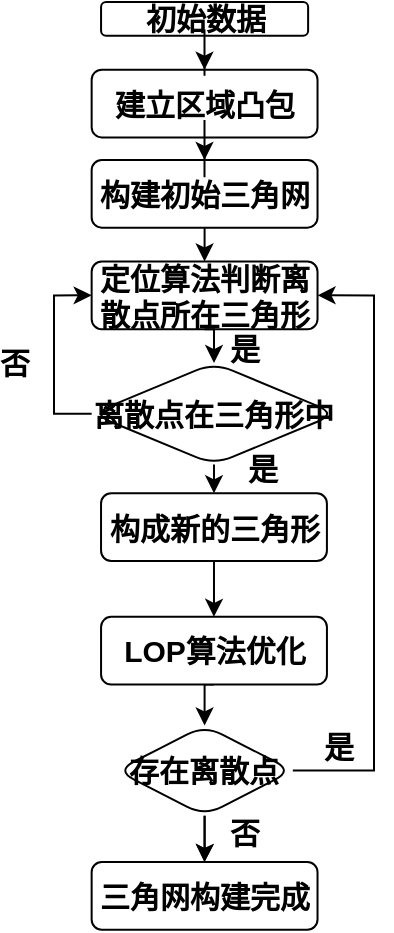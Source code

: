 <mxfile version="14.4.9" type="github">
  <diagram id="C5RBs43oDa-KdzZeNtuy" name="Page-1">
    <mxGraphModel dx="1278" dy="548" grid="1" gridSize="10" guides="1" tooltips="1" connect="1" arrows="1" fold="1" page="1" pageScale="1" pageWidth="827" pageHeight="1169" math="0" shadow="0">
      <root>
        <mxCell id="WIyWlLk6GJQsqaUBKTNV-0" />
        <mxCell id="WIyWlLk6GJQsqaUBKTNV-1" parent="WIyWlLk6GJQsqaUBKTNV-0" />
        <mxCell id="8Qs-TF6ljIgiQCCs90ox-58" value="" style="group" vertex="1" connectable="0" parent="WIyWlLk6GJQsqaUBKTNV-1">
          <mxGeometry x="150" y="380" width="160" height="453.85" as="geometry" />
        </mxCell>
        <mxCell id="WIyWlLk6GJQsqaUBKTNV-3" value="初始数据" style="rounded=1;whiteSpace=wrap;html=1;fontSize=15;glass=0;strokeWidth=1;shadow=0;fontStyle=1;spacing=2;" parent="8Qs-TF6ljIgiQCCs90ox-58" vertex="1">
          <mxGeometry x="23.529" width="103.529" height="16.923" as="geometry" />
        </mxCell>
        <mxCell id="8Qs-TF6ljIgiQCCs90ox-5" value="建立区域凸包" style="whiteSpace=wrap;html=1;rounded=1;shadow=0;strokeWidth=1;glass=0;fontStyle=1;spacing=2;fontSize=15;" vertex="1" parent="8Qs-TF6ljIgiQCCs90ox-58">
          <mxGeometry x="18.824" y="33.846" width="112.941" height="33.846" as="geometry" />
        </mxCell>
        <mxCell id="8Qs-TF6ljIgiQCCs90ox-6" value="" style="edgeStyle=orthogonalEdgeStyle;rounded=0;orthogonalLoop=1;jettySize=auto;html=1;fontStyle=1;spacing=2;fontSize=15;" edge="1" parent="8Qs-TF6ljIgiQCCs90ox-58" source="WIyWlLk6GJQsqaUBKTNV-3" target="8Qs-TF6ljIgiQCCs90ox-5">
          <mxGeometry relative="1" as="geometry" />
        </mxCell>
        <mxCell id="8Qs-TF6ljIgiQCCs90ox-7" value="构建初始三角网" style="whiteSpace=wrap;html=1;rounded=1;shadow=0;strokeWidth=1;glass=0;fontStyle=1;spacing=2;fontSize=15;" vertex="1" parent="8Qs-TF6ljIgiQCCs90ox-58">
          <mxGeometry x="18.824" y="78.974" width="112.941" height="33.846" as="geometry" />
        </mxCell>
        <mxCell id="8Qs-TF6ljIgiQCCs90ox-8" value="" style="edgeStyle=orthogonalEdgeStyle;rounded=0;orthogonalLoop=1;jettySize=auto;html=1;fontStyle=1;spacing=2;fontSize=15;" edge="1" parent="8Qs-TF6ljIgiQCCs90ox-58" source="8Qs-TF6ljIgiQCCs90ox-5" target="8Qs-TF6ljIgiQCCs90ox-7">
          <mxGeometry relative="1" as="geometry" />
        </mxCell>
        <mxCell id="8Qs-TF6ljIgiQCCs90ox-11" value="定位算法判断离散点所在三角形" style="whiteSpace=wrap;html=1;rounded=1;shadow=0;strokeWidth=1;glass=0;fontStyle=1;spacing=2;fontSize=15;" vertex="1" parent="8Qs-TF6ljIgiQCCs90ox-58">
          <mxGeometry x="18.824" y="129.744" width="112.941" height="33.846" as="geometry" />
        </mxCell>
        <mxCell id="8Qs-TF6ljIgiQCCs90ox-47" style="edgeStyle=orthogonalEdgeStyle;rounded=0;orthogonalLoop=1;jettySize=auto;html=1;exitX=0.5;exitY=1;exitDx=0;exitDy=0;entryX=0.5;entryY=0;entryDx=0;entryDy=0;fontStyle=1;spacing=2;fontSize=15;" edge="1" parent="8Qs-TF6ljIgiQCCs90ox-58" source="8Qs-TF6ljIgiQCCs90ox-7" target="8Qs-TF6ljIgiQCCs90ox-11">
          <mxGeometry relative="1" as="geometry" />
        </mxCell>
        <mxCell id="8Qs-TF6ljIgiQCCs90ox-13" value="是" style="text;html=1;align=center;verticalAlign=middle;resizable=0;points=[];autosize=1;fontStyle=1;spacing=2;fontSize=15;" vertex="1" parent="8Qs-TF6ljIgiQCCs90ox-58">
          <mxGeometry x="89.412" y="217.641" width="30" height="30" as="geometry" />
        </mxCell>
        <mxCell id="8Qs-TF6ljIgiQCCs90ox-23" style="edgeStyle=orthogonalEdgeStyle;rounded=0;orthogonalLoop=1;jettySize=auto;html=1;entryX=0;entryY=0.5;entryDx=0;entryDy=0;fontStyle=1;spacing=2;fontSize=15;" edge="1" parent="8Qs-TF6ljIgiQCCs90ox-58" source="8Qs-TF6ljIgiQCCs90ox-19" target="8Qs-TF6ljIgiQCCs90ox-11">
          <mxGeometry relative="1" as="geometry">
            <Array as="points">
              <mxPoint y="205.897" />
              <mxPoint y="146.667" />
            </Array>
          </mxGeometry>
        </mxCell>
        <mxCell id="8Qs-TF6ljIgiQCCs90ox-46" value="否" style="edgeLabel;html=1;align=center;verticalAlign=middle;resizable=0;points=[];fontStyle=1;spacing=2;fontSize=15;" vertex="1" connectable="0" parent="8Qs-TF6ljIgiQCCs90ox-23">
          <mxGeometry x="0.331" y="1" relative="1" as="geometry">
            <mxPoint x="-19" y="20" as="offset" />
          </mxGeometry>
        </mxCell>
        <mxCell id="8Qs-TF6ljIgiQCCs90ox-19" value="离散点在三角形中" style="rhombus;whiteSpace=wrap;html=1;rounded=1;shadow=0;strokeWidth=1;glass=0;fontStyle=1;spacing=2;fontSize=15;" vertex="1" parent="8Qs-TF6ljIgiQCCs90ox-58">
          <mxGeometry x="18.824" y="180.513" width="122.353" height="50.769" as="geometry" />
        </mxCell>
        <mxCell id="8Qs-TF6ljIgiQCCs90ox-48" style="edgeStyle=orthogonalEdgeStyle;rounded=0;orthogonalLoop=1;jettySize=auto;html=1;exitX=0.5;exitY=1;exitDx=0;exitDy=0;entryX=0.5;entryY=0;entryDx=0;entryDy=0;fontStyle=1;spacing=2;fontSize=15;" edge="1" parent="8Qs-TF6ljIgiQCCs90ox-58" source="8Qs-TF6ljIgiQCCs90ox-11" target="8Qs-TF6ljIgiQCCs90ox-19">
          <mxGeometry relative="1" as="geometry" />
        </mxCell>
        <mxCell id="8Qs-TF6ljIgiQCCs90ox-24" value="构成新的三角形" style="whiteSpace=wrap;html=1;rounded=1;shadow=0;strokeWidth=1;glass=0;fontStyle=1;spacing=2;fontSize=15;" vertex="1" parent="8Qs-TF6ljIgiQCCs90ox-58">
          <mxGeometry x="23.519" y="245.644" width="112.941" height="33.846" as="geometry" />
        </mxCell>
        <mxCell id="8Qs-TF6ljIgiQCCs90ox-56" style="edgeStyle=orthogonalEdgeStyle;rounded=0;orthogonalLoop=1;jettySize=auto;html=1;exitX=0.5;exitY=1;exitDx=0;exitDy=0;entryX=0.5;entryY=0;entryDx=0;entryDy=0;fontSize=15;" edge="1" parent="8Qs-TF6ljIgiQCCs90ox-58" source="8Qs-TF6ljIgiQCCs90ox-19" target="8Qs-TF6ljIgiQCCs90ox-24">
          <mxGeometry relative="1" as="geometry" />
        </mxCell>
        <mxCell id="8Qs-TF6ljIgiQCCs90ox-31" value="" style="edgeStyle=orthogonalEdgeStyle;rounded=0;orthogonalLoop=1;jettySize=auto;html=1;exitX=0.5;exitY=1;exitDx=0;exitDy=0;fontStyle=1;spacing=2;fontSize=15;" edge="1" parent="8Qs-TF6ljIgiQCCs90ox-58" source="8Qs-TF6ljIgiQCCs90ox-24" target="8Qs-TF6ljIgiQCCs90ox-30">
          <mxGeometry relative="1" as="geometry">
            <mxPoint x="75.294" y="451.282" as="sourcePoint" />
          </mxGeometry>
        </mxCell>
        <mxCell id="8Qs-TF6ljIgiQCCs90ox-61" style="edgeStyle=orthogonalEdgeStyle;rounded=0;orthogonalLoop=1;jettySize=auto;html=1;exitX=0.5;exitY=1;exitDx=0;exitDy=0;entryX=0.5;entryY=0;entryDx=0;entryDy=0;fontSize=15;" edge="1" parent="8Qs-TF6ljIgiQCCs90ox-58" source="8Qs-TF6ljIgiQCCs90ox-30" target="8Qs-TF6ljIgiQCCs90ox-39">
          <mxGeometry relative="1" as="geometry" />
        </mxCell>
        <mxCell id="8Qs-TF6ljIgiQCCs90ox-30" value="LOP算法优化" style="whiteSpace=wrap;html=1;rounded=1;shadow=0;strokeWidth=1;glass=0;fontStyle=1;spacing=2;fontSize=15;" vertex="1" parent="8Qs-TF6ljIgiQCCs90ox-58">
          <mxGeometry x="23.529" y="307.433" width="112.941" height="33.846" as="geometry" />
        </mxCell>
        <mxCell id="8Qs-TF6ljIgiQCCs90ox-54" style="edgeStyle=orthogonalEdgeStyle;rounded=0;orthogonalLoop=1;jettySize=auto;html=1;exitX=1;exitY=0.5;exitDx=0;exitDy=0;entryX=1;entryY=0.5;entryDx=0;entryDy=0;fontStyle=1;spacing=2;fontSize=15;" edge="1" parent="8Qs-TF6ljIgiQCCs90ox-58" source="8Qs-TF6ljIgiQCCs90ox-39" target="8Qs-TF6ljIgiQCCs90ox-11">
          <mxGeometry relative="1" as="geometry">
            <Array as="points">
              <mxPoint x="160" y="384" />
              <mxPoint x="160" y="147" />
            </Array>
          </mxGeometry>
        </mxCell>
        <mxCell id="8Qs-TF6ljIgiQCCs90ox-39" value="存在离散点" style="rhombus;whiteSpace=wrap;html=1;rounded=1;shadow=0;strokeWidth=1;glass=0;fontStyle=1;spacing=2;fontSize=15;" vertex="1" parent="8Qs-TF6ljIgiQCCs90ox-58">
          <mxGeometry x="31.178" y="361.742" width="88.235" height="45.128" as="geometry" />
        </mxCell>
        <mxCell id="8Qs-TF6ljIgiQCCs90ox-49" value="是" style="text;html=1;align=center;verticalAlign=middle;resizable=0;points=[];autosize=1;fontStyle=1;spacing=2;fontSize=15;" vertex="1" parent="8Qs-TF6ljIgiQCCs90ox-58">
          <mxGeometry x="80.004" y="158.0" width="30" height="30" as="geometry" />
        </mxCell>
        <mxCell id="8Qs-TF6ljIgiQCCs90ox-51" value="否" style="text;html=1;align=center;verticalAlign=middle;resizable=0;points=[];autosize=1;fontStyle=1;spacing=2;fontSize=15;" vertex="1" parent="8Qs-TF6ljIgiQCCs90ox-58">
          <mxGeometry x="80.006" y="400.0" width="30" height="30" as="geometry" />
        </mxCell>
        <mxCell id="8Qs-TF6ljIgiQCCs90ox-57" value="是" style="text;html=1;align=center;verticalAlign=middle;resizable=0;points=[];autosize=1;fontSize=15;fontStyle=1;spacing=2;" vertex="1" parent="8Qs-TF6ljIgiQCCs90ox-58">
          <mxGeometry x="127.059" y="361.744" width="30" height="20" as="geometry" />
        </mxCell>
        <mxCell id="8Qs-TF6ljIgiQCCs90ox-41" value="三角网构建完成" style="whiteSpace=wrap;html=1;rounded=1;shadow=0;strokeWidth=1;glass=0;fontStyle=1;spacing=2;fontSize=15;" vertex="1" parent="8Qs-TF6ljIgiQCCs90ox-58">
          <mxGeometry x="18.82" y="430.004" width="112.941" height="33.846" as="geometry" />
        </mxCell>
        <mxCell id="8Qs-TF6ljIgiQCCs90ox-42" value="" style="edgeStyle=orthogonalEdgeStyle;rounded=0;orthogonalLoop=1;jettySize=auto;html=1;fontStyle=1;spacing=2;fontSize=15;" edge="1" parent="8Qs-TF6ljIgiQCCs90ox-58" source="8Qs-TF6ljIgiQCCs90ox-39" target="8Qs-TF6ljIgiQCCs90ox-41">
          <mxGeometry relative="1" as="geometry" />
        </mxCell>
        <mxCell id="8Qs-TF6ljIgiQCCs90ox-50" value="" style="edgeStyle=orthogonalEdgeStyle;rounded=0;orthogonalLoop=1;jettySize=auto;html=1;fontStyle=1;spacing=2;fontSize=15;" edge="1" parent="8Qs-TF6ljIgiQCCs90ox-58" source="8Qs-TF6ljIgiQCCs90ox-39" target="8Qs-TF6ljIgiQCCs90ox-41">
          <mxGeometry relative="1" as="geometry" />
        </mxCell>
      </root>
    </mxGraphModel>
  </diagram>
</mxfile>

